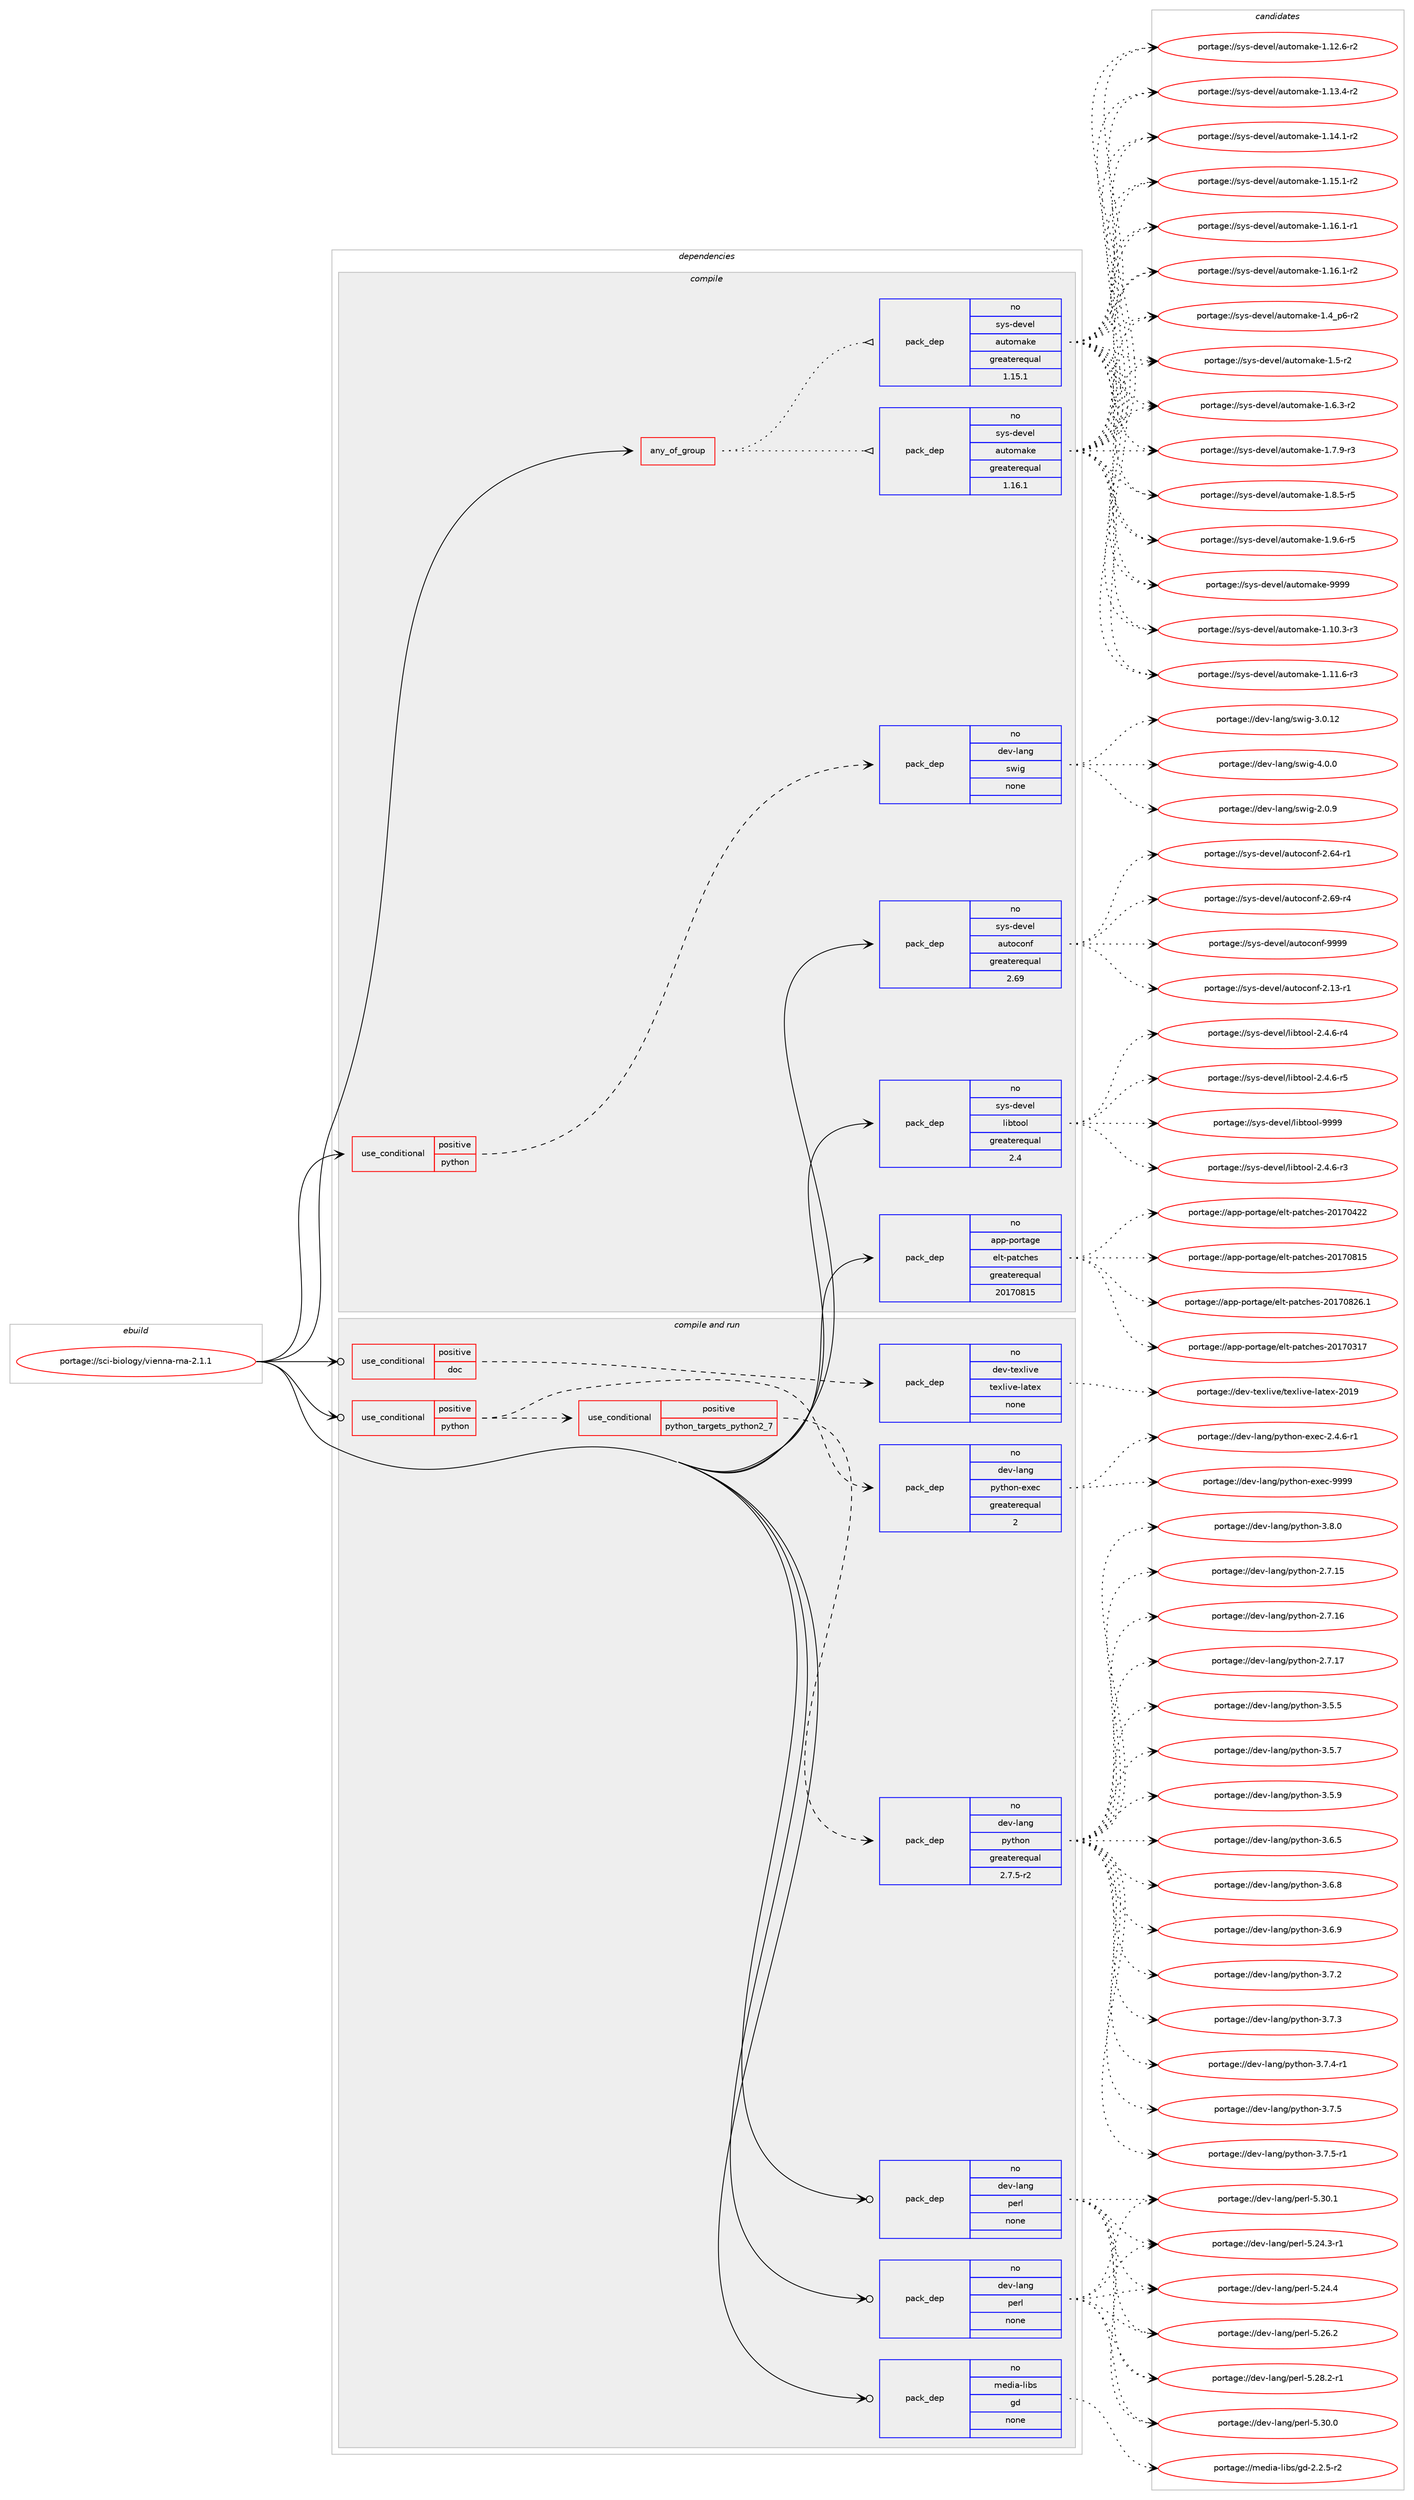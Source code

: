 digraph prolog {

# *************
# Graph options
# *************

newrank=true;
concentrate=true;
compound=true;
graph [rankdir=LR,fontname=Helvetica,fontsize=10,ranksep=1.5];#, ranksep=2.5, nodesep=0.2];
edge  [arrowhead=vee];
node  [fontname=Helvetica,fontsize=10];

# **********
# The ebuild
# **********

subgraph cluster_leftcol {
color=gray;
rank=same;
label=<<i>ebuild</i>>;
id [label="portage://sci-biology/vienna-rna-2.1.1", color=red, width=4, href="../sci-biology/vienna-rna-2.1.1.svg"];
}

# ****************
# The dependencies
# ****************

subgraph cluster_midcol {
color=gray;
label=<<i>dependencies</i>>;
subgraph cluster_compile {
fillcolor="#eeeeee";
style=filled;
label=<<i>compile</i>>;
subgraph any6299 {
dependency383885 [label=<<TABLE BORDER="0" CELLBORDER="1" CELLSPACING="0" CELLPADDING="4"><TR><TD CELLPADDING="10">any_of_group</TD></TR></TABLE>>, shape=none, color=red];subgraph pack282078 {
dependency383886 [label=<<TABLE BORDER="0" CELLBORDER="1" CELLSPACING="0" CELLPADDING="4" WIDTH="220"><TR><TD ROWSPAN="6" CELLPADDING="30">pack_dep</TD></TR><TR><TD WIDTH="110">no</TD></TR><TR><TD>sys-devel</TD></TR><TR><TD>automake</TD></TR><TR><TD>greaterequal</TD></TR><TR><TD>1.16.1</TD></TR></TABLE>>, shape=none, color=blue];
}
dependency383885:e -> dependency383886:w [weight=20,style="dotted",arrowhead="oinv"];
subgraph pack282079 {
dependency383887 [label=<<TABLE BORDER="0" CELLBORDER="1" CELLSPACING="0" CELLPADDING="4" WIDTH="220"><TR><TD ROWSPAN="6" CELLPADDING="30">pack_dep</TD></TR><TR><TD WIDTH="110">no</TD></TR><TR><TD>sys-devel</TD></TR><TR><TD>automake</TD></TR><TR><TD>greaterequal</TD></TR><TR><TD>1.15.1</TD></TR></TABLE>>, shape=none, color=blue];
}
dependency383885:e -> dependency383887:w [weight=20,style="dotted",arrowhead="oinv"];
}
id:e -> dependency383885:w [weight=20,style="solid",arrowhead="vee"];
subgraph cond95305 {
dependency383888 [label=<<TABLE BORDER="0" CELLBORDER="1" CELLSPACING="0" CELLPADDING="4"><TR><TD ROWSPAN="3" CELLPADDING="10">use_conditional</TD></TR><TR><TD>positive</TD></TR><TR><TD>python</TD></TR></TABLE>>, shape=none, color=red];
subgraph pack282080 {
dependency383889 [label=<<TABLE BORDER="0" CELLBORDER="1" CELLSPACING="0" CELLPADDING="4" WIDTH="220"><TR><TD ROWSPAN="6" CELLPADDING="30">pack_dep</TD></TR><TR><TD WIDTH="110">no</TD></TR><TR><TD>dev-lang</TD></TR><TR><TD>swig</TD></TR><TR><TD>none</TD></TR><TR><TD></TD></TR></TABLE>>, shape=none, color=blue];
}
dependency383888:e -> dependency383889:w [weight=20,style="dashed",arrowhead="vee"];
}
id:e -> dependency383888:w [weight=20,style="solid",arrowhead="vee"];
subgraph pack282081 {
dependency383890 [label=<<TABLE BORDER="0" CELLBORDER="1" CELLSPACING="0" CELLPADDING="4" WIDTH="220"><TR><TD ROWSPAN="6" CELLPADDING="30">pack_dep</TD></TR><TR><TD WIDTH="110">no</TD></TR><TR><TD>app-portage</TD></TR><TR><TD>elt-patches</TD></TR><TR><TD>greaterequal</TD></TR><TR><TD>20170815</TD></TR></TABLE>>, shape=none, color=blue];
}
id:e -> dependency383890:w [weight=20,style="solid",arrowhead="vee"];
subgraph pack282082 {
dependency383891 [label=<<TABLE BORDER="0" CELLBORDER="1" CELLSPACING="0" CELLPADDING="4" WIDTH="220"><TR><TD ROWSPAN="6" CELLPADDING="30">pack_dep</TD></TR><TR><TD WIDTH="110">no</TD></TR><TR><TD>sys-devel</TD></TR><TR><TD>autoconf</TD></TR><TR><TD>greaterequal</TD></TR><TR><TD>2.69</TD></TR></TABLE>>, shape=none, color=blue];
}
id:e -> dependency383891:w [weight=20,style="solid",arrowhead="vee"];
subgraph pack282083 {
dependency383892 [label=<<TABLE BORDER="0" CELLBORDER="1" CELLSPACING="0" CELLPADDING="4" WIDTH="220"><TR><TD ROWSPAN="6" CELLPADDING="30">pack_dep</TD></TR><TR><TD WIDTH="110">no</TD></TR><TR><TD>sys-devel</TD></TR><TR><TD>libtool</TD></TR><TR><TD>greaterequal</TD></TR><TR><TD>2.4</TD></TR></TABLE>>, shape=none, color=blue];
}
id:e -> dependency383892:w [weight=20,style="solid",arrowhead="vee"];
}
subgraph cluster_compileandrun {
fillcolor="#eeeeee";
style=filled;
label=<<i>compile and run</i>>;
subgraph cond95306 {
dependency383893 [label=<<TABLE BORDER="0" CELLBORDER="1" CELLSPACING="0" CELLPADDING="4"><TR><TD ROWSPAN="3" CELLPADDING="10">use_conditional</TD></TR><TR><TD>positive</TD></TR><TR><TD>doc</TD></TR></TABLE>>, shape=none, color=red];
subgraph pack282084 {
dependency383894 [label=<<TABLE BORDER="0" CELLBORDER="1" CELLSPACING="0" CELLPADDING="4" WIDTH="220"><TR><TD ROWSPAN="6" CELLPADDING="30">pack_dep</TD></TR><TR><TD WIDTH="110">no</TD></TR><TR><TD>dev-texlive</TD></TR><TR><TD>texlive-latex</TD></TR><TR><TD>none</TD></TR><TR><TD></TD></TR></TABLE>>, shape=none, color=blue];
}
dependency383893:e -> dependency383894:w [weight=20,style="dashed",arrowhead="vee"];
}
id:e -> dependency383893:w [weight=20,style="solid",arrowhead="odotvee"];
subgraph cond95307 {
dependency383895 [label=<<TABLE BORDER="0" CELLBORDER="1" CELLSPACING="0" CELLPADDING="4"><TR><TD ROWSPAN="3" CELLPADDING="10">use_conditional</TD></TR><TR><TD>positive</TD></TR><TR><TD>python</TD></TR></TABLE>>, shape=none, color=red];
subgraph cond95308 {
dependency383896 [label=<<TABLE BORDER="0" CELLBORDER="1" CELLSPACING="0" CELLPADDING="4"><TR><TD ROWSPAN="3" CELLPADDING="10">use_conditional</TD></TR><TR><TD>positive</TD></TR><TR><TD>python_targets_python2_7</TD></TR></TABLE>>, shape=none, color=red];
subgraph pack282085 {
dependency383897 [label=<<TABLE BORDER="0" CELLBORDER="1" CELLSPACING="0" CELLPADDING="4" WIDTH="220"><TR><TD ROWSPAN="6" CELLPADDING="30">pack_dep</TD></TR><TR><TD WIDTH="110">no</TD></TR><TR><TD>dev-lang</TD></TR><TR><TD>python</TD></TR><TR><TD>greaterequal</TD></TR><TR><TD>2.7.5-r2</TD></TR></TABLE>>, shape=none, color=blue];
}
dependency383896:e -> dependency383897:w [weight=20,style="dashed",arrowhead="vee"];
}
dependency383895:e -> dependency383896:w [weight=20,style="dashed",arrowhead="vee"];
subgraph pack282086 {
dependency383898 [label=<<TABLE BORDER="0" CELLBORDER="1" CELLSPACING="0" CELLPADDING="4" WIDTH="220"><TR><TD ROWSPAN="6" CELLPADDING="30">pack_dep</TD></TR><TR><TD WIDTH="110">no</TD></TR><TR><TD>dev-lang</TD></TR><TR><TD>python-exec</TD></TR><TR><TD>greaterequal</TD></TR><TR><TD>2</TD></TR></TABLE>>, shape=none, color=blue];
}
dependency383895:e -> dependency383898:w [weight=20,style="dashed",arrowhead="vee"];
}
id:e -> dependency383895:w [weight=20,style="solid",arrowhead="odotvee"];
subgraph pack282087 {
dependency383899 [label=<<TABLE BORDER="0" CELLBORDER="1" CELLSPACING="0" CELLPADDING="4" WIDTH="220"><TR><TD ROWSPAN="6" CELLPADDING="30">pack_dep</TD></TR><TR><TD WIDTH="110">no</TD></TR><TR><TD>dev-lang</TD></TR><TR><TD>perl</TD></TR><TR><TD>none</TD></TR><TR><TD></TD></TR></TABLE>>, shape=none, color=blue];
}
id:e -> dependency383899:w [weight=20,style="solid",arrowhead="odotvee"];
subgraph pack282088 {
dependency383900 [label=<<TABLE BORDER="0" CELLBORDER="1" CELLSPACING="0" CELLPADDING="4" WIDTH="220"><TR><TD ROWSPAN="6" CELLPADDING="30">pack_dep</TD></TR><TR><TD WIDTH="110">no</TD></TR><TR><TD>dev-lang</TD></TR><TR><TD>perl</TD></TR><TR><TD>none</TD></TR><TR><TD></TD></TR></TABLE>>, shape=none, color=blue];
}
id:e -> dependency383900:w [weight=20,style="solid",arrowhead="odotvee"];
subgraph pack282089 {
dependency383901 [label=<<TABLE BORDER="0" CELLBORDER="1" CELLSPACING="0" CELLPADDING="4" WIDTH="220"><TR><TD ROWSPAN="6" CELLPADDING="30">pack_dep</TD></TR><TR><TD WIDTH="110">no</TD></TR><TR><TD>media-libs</TD></TR><TR><TD>gd</TD></TR><TR><TD>none</TD></TR><TR><TD></TD></TR></TABLE>>, shape=none, color=blue];
}
id:e -> dependency383901:w [weight=20,style="solid",arrowhead="odotvee"];
}
subgraph cluster_run {
fillcolor="#eeeeee";
style=filled;
label=<<i>run</i>>;
}
}

# **************
# The candidates
# **************

subgraph cluster_choices {
rank=same;
color=gray;
label=<<i>candidates</i>>;

subgraph choice282078 {
color=black;
nodesep=1;
choiceportage11512111545100101118101108479711711611110997107101454946494846514511451 [label="portage://sys-devel/automake-1.10.3-r3", color=red, width=4,href="../sys-devel/automake-1.10.3-r3.svg"];
choiceportage11512111545100101118101108479711711611110997107101454946494946544511451 [label="portage://sys-devel/automake-1.11.6-r3", color=red, width=4,href="../sys-devel/automake-1.11.6-r3.svg"];
choiceportage11512111545100101118101108479711711611110997107101454946495046544511450 [label="portage://sys-devel/automake-1.12.6-r2", color=red, width=4,href="../sys-devel/automake-1.12.6-r2.svg"];
choiceportage11512111545100101118101108479711711611110997107101454946495146524511450 [label="portage://sys-devel/automake-1.13.4-r2", color=red, width=4,href="../sys-devel/automake-1.13.4-r2.svg"];
choiceportage11512111545100101118101108479711711611110997107101454946495246494511450 [label="portage://sys-devel/automake-1.14.1-r2", color=red, width=4,href="../sys-devel/automake-1.14.1-r2.svg"];
choiceportage11512111545100101118101108479711711611110997107101454946495346494511450 [label="portage://sys-devel/automake-1.15.1-r2", color=red, width=4,href="../sys-devel/automake-1.15.1-r2.svg"];
choiceportage11512111545100101118101108479711711611110997107101454946495446494511449 [label="portage://sys-devel/automake-1.16.1-r1", color=red, width=4,href="../sys-devel/automake-1.16.1-r1.svg"];
choiceportage11512111545100101118101108479711711611110997107101454946495446494511450 [label="portage://sys-devel/automake-1.16.1-r2", color=red, width=4,href="../sys-devel/automake-1.16.1-r2.svg"];
choiceportage115121115451001011181011084797117116111109971071014549465295112544511450 [label="portage://sys-devel/automake-1.4_p6-r2", color=red, width=4,href="../sys-devel/automake-1.4_p6-r2.svg"];
choiceportage11512111545100101118101108479711711611110997107101454946534511450 [label="portage://sys-devel/automake-1.5-r2", color=red, width=4,href="../sys-devel/automake-1.5-r2.svg"];
choiceportage115121115451001011181011084797117116111109971071014549465446514511450 [label="portage://sys-devel/automake-1.6.3-r2", color=red, width=4,href="../sys-devel/automake-1.6.3-r2.svg"];
choiceportage115121115451001011181011084797117116111109971071014549465546574511451 [label="portage://sys-devel/automake-1.7.9-r3", color=red, width=4,href="../sys-devel/automake-1.7.9-r3.svg"];
choiceportage115121115451001011181011084797117116111109971071014549465646534511453 [label="portage://sys-devel/automake-1.8.5-r5", color=red, width=4,href="../sys-devel/automake-1.8.5-r5.svg"];
choiceportage115121115451001011181011084797117116111109971071014549465746544511453 [label="portage://sys-devel/automake-1.9.6-r5", color=red, width=4,href="../sys-devel/automake-1.9.6-r5.svg"];
choiceportage115121115451001011181011084797117116111109971071014557575757 [label="portage://sys-devel/automake-9999", color=red, width=4,href="../sys-devel/automake-9999.svg"];
dependency383886:e -> choiceportage11512111545100101118101108479711711611110997107101454946494846514511451:w [style=dotted,weight="100"];
dependency383886:e -> choiceportage11512111545100101118101108479711711611110997107101454946494946544511451:w [style=dotted,weight="100"];
dependency383886:e -> choiceportage11512111545100101118101108479711711611110997107101454946495046544511450:w [style=dotted,weight="100"];
dependency383886:e -> choiceportage11512111545100101118101108479711711611110997107101454946495146524511450:w [style=dotted,weight="100"];
dependency383886:e -> choiceportage11512111545100101118101108479711711611110997107101454946495246494511450:w [style=dotted,weight="100"];
dependency383886:e -> choiceportage11512111545100101118101108479711711611110997107101454946495346494511450:w [style=dotted,weight="100"];
dependency383886:e -> choiceportage11512111545100101118101108479711711611110997107101454946495446494511449:w [style=dotted,weight="100"];
dependency383886:e -> choiceportage11512111545100101118101108479711711611110997107101454946495446494511450:w [style=dotted,weight="100"];
dependency383886:e -> choiceportage115121115451001011181011084797117116111109971071014549465295112544511450:w [style=dotted,weight="100"];
dependency383886:e -> choiceportage11512111545100101118101108479711711611110997107101454946534511450:w [style=dotted,weight="100"];
dependency383886:e -> choiceportage115121115451001011181011084797117116111109971071014549465446514511450:w [style=dotted,weight="100"];
dependency383886:e -> choiceportage115121115451001011181011084797117116111109971071014549465546574511451:w [style=dotted,weight="100"];
dependency383886:e -> choiceportage115121115451001011181011084797117116111109971071014549465646534511453:w [style=dotted,weight="100"];
dependency383886:e -> choiceportage115121115451001011181011084797117116111109971071014549465746544511453:w [style=dotted,weight="100"];
dependency383886:e -> choiceportage115121115451001011181011084797117116111109971071014557575757:w [style=dotted,weight="100"];
}
subgraph choice282079 {
color=black;
nodesep=1;
choiceportage11512111545100101118101108479711711611110997107101454946494846514511451 [label="portage://sys-devel/automake-1.10.3-r3", color=red, width=4,href="../sys-devel/automake-1.10.3-r3.svg"];
choiceportage11512111545100101118101108479711711611110997107101454946494946544511451 [label="portage://sys-devel/automake-1.11.6-r3", color=red, width=4,href="../sys-devel/automake-1.11.6-r3.svg"];
choiceportage11512111545100101118101108479711711611110997107101454946495046544511450 [label="portage://sys-devel/automake-1.12.6-r2", color=red, width=4,href="../sys-devel/automake-1.12.6-r2.svg"];
choiceportage11512111545100101118101108479711711611110997107101454946495146524511450 [label="portage://sys-devel/automake-1.13.4-r2", color=red, width=4,href="../sys-devel/automake-1.13.4-r2.svg"];
choiceportage11512111545100101118101108479711711611110997107101454946495246494511450 [label="portage://sys-devel/automake-1.14.1-r2", color=red, width=4,href="../sys-devel/automake-1.14.1-r2.svg"];
choiceportage11512111545100101118101108479711711611110997107101454946495346494511450 [label="portage://sys-devel/automake-1.15.1-r2", color=red, width=4,href="../sys-devel/automake-1.15.1-r2.svg"];
choiceportage11512111545100101118101108479711711611110997107101454946495446494511449 [label="portage://sys-devel/automake-1.16.1-r1", color=red, width=4,href="../sys-devel/automake-1.16.1-r1.svg"];
choiceportage11512111545100101118101108479711711611110997107101454946495446494511450 [label="portage://sys-devel/automake-1.16.1-r2", color=red, width=4,href="../sys-devel/automake-1.16.1-r2.svg"];
choiceportage115121115451001011181011084797117116111109971071014549465295112544511450 [label="portage://sys-devel/automake-1.4_p6-r2", color=red, width=4,href="../sys-devel/automake-1.4_p6-r2.svg"];
choiceportage11512111545100101118101108479711711611110997107101454946534511450 [label="portage://sys-devel/automake-1.5-r2", color=red, width=4,href="../sys-devel/automake-1.5-r2.svg"];
choiceportage115121115451001011181011084797117116111109971071014549465446514511450 [label="portage://sys-devel/automake-1.6.3-r2", color=red, width=4,href="../sys-devel/automake-1.6.3-r2.svg"];
choiceportage115121115451001011181011084797117116111109971071014549465546574511451 [label="portage://sys-devel/automake-1.7.9-r3", color=red, width=4,href="../sys-devel/automake-1.7.9-r3.svg"];
choiceportage115121115451001011181011084797117116111109971071014549465646534511453 [label="portage://sys-devel/automake-1.8.5-r5", color=red, width=4,href="../sys-devel/automake-1.8.5-r5.svg"];
choiceportage115121115451001011181011084797117116111109971071014549465746544511453 [label="portage://sys-devel/automake-1.9.6-r5", color=red, width=4,href="../sys-devel/automake-1.9.6-r5.svg"];
choiceportage115121115451001011181011084797117116111109971071014557575757 [label="portage://sys-devel/automake-9999", color=red, width=4,href="../sys-devel/automake-9999.svg"];
dependency383887:e -> choiceportage11512111545100101118101108479711711611110997107101454946494846514511451:w [style=dotted,weight="100"];
dependency383887:e -> choiceportage11512111545100101118101108479711711611110997107101454946494946544511451:w [style=dotted,weight="100"];
dependency383887:e -> choiceportage11512111545100101118101108479711711611110997107101454946495046544511450:w [style=dotted,weight="100"];
dependency383887:e -> choiceportage11512111545100101118101108479711711611110997107101454946495146524511450:w [style=dotted,weight="100"];
dependency383887:e -> choiceportage11512111545100101118101108479711711611110997107101454946495246494511450:w [style=dotted,weight="100"];
dependency383887:e -> choiceportage11512111545100101118101108479711711611110997107101454946495346494511450:w [style=dotted,weight="100"];
dependency383887:e -> choiceportage11512111545100101118101108479711711611110997107101454946495446494511449:w [style=dotted,weight="100"];
dependency383887:e -> choiceportage11512111545100101118101108479711711611110997107101454946495446494511450:w [style=dotted,weight="100"];
dependency383887:e -> choiceportage115121115451001011181011084797117116111109971071014549465295112544511450:w [style=dotted,weight="100"];
dependency383887:e -> choiceportage11512111545100101118101108479711711611110997107101454946534511450:w [style=dotted,weight="100"];
dependency383887:e -> choiceportage115121115451001011181011084797117116111109971071014549465446514511450:w [style=dotted,weight="100"];
dependency383887:e -> choiceportage115121115451001011181011084797117116111109971071014549465546574511451:w [style=dotted,weight="100"];
dependency383887:e -> choiceportage115121115451001011181011084797117116111109971071014549465646534511453:w [style=dotted,weight="100"];
dependency383887:e -> choiceportage115121115451001011181011084797117116111109971071014549465746544511453:w [style=dotted,weight="100"];
dependency383887:e -> choiceportage115121115451001011181011084797117116111109971071014557575757:w [style=dotted,weight="100"];
}
subgraph choice282080 {
color=black;
nodesep=1;
choiceportage100101118451089711010347115119105103455046484657 [label="portage://dev-lang/swig-2.0.9", color=red, width=4,href="../dev-lang/swig-2.0.9.svg"];
choiceportage10010111845108971101034711511910510345514648464950 [label="portage://dev-lang/swig-3.0.12", color=red, width=4,href="../dev-lang/swig-3.0.12.svg"];
choiceportage100101118451089711010347115119105103455246484648 [label="portage://dev-lang/swig-4.0.0", color=red, width=4,href="../dev-lang/swig-4.0.0.svg"];
dependency383889:e -> choiceportage100101118451089711010347115119105103455046484657:w [style=dotted,weight="100"];
dependency383889:e -> choiceportage10010111845108971101034711511910510345514648464950:w [style=dotted,weight="100"];
dependency383889:e -> choiceportage100101118451089711010347115119105103455246484648:w [style=dotted,weight="100"];
}
subgraph choice282081 {
color=black;
nodesep=1;
choiceportage97112112451121111141169710310147101108116451129711699104101115455048495548514955 [label="portage://app-portage/elt-patches-20170317", color=red, width=4,href="../app-portage/elt-patches-20170317.svg"];
choiceportage97112112451121111141169710310147101108116451129711699104101115455048495548525050 [label="portage://app-portage/elt-patches-20170422", color=red, width=4,href="../app-portage/elt-patches-20170422.svg"];
choiceportage97112112451121111141169710310147101108116451129711699104101115455048495548564953 [label="portage://app-portage/elt-patches-20170815", color=red, width=4,href="../app-portage/elt-patches-20170815.svg"];
choiceportage971121124511211111411697103101471011081164511297116991041011154550484955485650544649 [label="portage://app-portage/elt-patches-20170826.1", color=red, width=4,href="../app-portage/elt-patches-20170826.1.svg"];
dependency383890:e -> choiceportage97112112451121111141169710310147101108116451129711699104101115455048495548514955:w [style=dotted,weight="100"];
dependency383890:e -> choiceportage97112112451121111141169710310147101108116451129711699104101115455048495548525050:w [style=dotted,weight="100"];
dependency383890:e -> choiceportage97112112451121111141169710310147101108116451129711699104101115455048495548564953:w [style=dotted,weight="100"];
dependency383890:e -> choiceportage971121124511211111411697103101471011081164511297116991041011154550484955485650544649:w [style=dotted,weight="100"];
}
subgraph choice282082 {
color=black;
nodesep=1;
choiceportage1151211154510010111810110847971171161119911111010245504649514511449 [label="portage://sys-devel/autoconf-2.13-r1", color=red, width=4,href="../sys-devel/autoconf-2.13-r1.svg"];
choiceportage1151211154510010111810110847971171161119911111010245504654524511449 [label="portage://sys-devel/autoconf-2.64-r1", color=red, width=4,href="../sys-devel/autoconf-2.64-r1.svg"];
choiceportage1151211154510010111810110847971171161119911111010245504654574511452 [label="portage://sys-devel/autoconf-2.69-r4", color=red, width=4,href="../sys-devel/autoconf-2.69-r4.svg"];
choiceportage115121115451001011181011084797117116111991111101024557575757 [label="portage://sys-devel/autoconf-9999", color=red, width=4,href="../sys-devel/autoconf-9999.svg"];
dependency383891:e -> choiceportage1151211154510010111810110847971171161119911111010245504649514511449:w [style=dotted,weight="100"];
dependency383891:e -> choiceportage1151211154510010111810110847971171161119911111010245504654524511449:w [style=dotted,weight="100"];
dependency383891:e -> choiceportage1151211154510010111810110847971171161119911111010245504654574511452:w [style=dotted,weight="100"];
dependency383891:e -> choiceportage115121115451001011181011084797117116111991111101024557575757:w [style=dotted,weight="100"];
}
subgraph choice282083 {
color=black;
nodesep=1;
choiceportage1151211154510010111810110847108105981161111111084550465246544511451 [label="portage://sys-devel/libtool-2.4.6-r3", color=red, width=4,href="../sys-devel/libtool-2.4.6-r3.svg"];
choiceportage1151211154510010111810110847108105981161111111084550465246544511452 [label="portage://sys-devel/libtool-2.4.6-r4", color=red, width=4,href="../sys-devel/libtool-2.4.6-r4.svg"];
choiceportage1151211154510010111810110847108105981161111111084550465246544511453 [label="portage://sys-devel/libtool-2.4.6-r5", color=red, width=4,href="../sys-devel/libtool-2.4.6-r5.svg"];
choiceportage1151211154510010111810110847108105981161111111084557575757 [label="portage://sys-devel/libtool-9999", color=red, width=4,href="../sys-devel/libtool-9999.svg"];
dependency383892:e -> choiceportage1151211154510010111810110847108105981161111111084550465246544511451:w [style=dotted,weight="100"];
dependency383892:e -> choiceportage1151211154510010111810110847108105981161111111084550465246544511452:w [style=dotted,weight="100"];
dependency383892:e -> choiceportage1151211154510010111810110847108105981161111111084550465246544511453:w [style=dotted,weight="100"];
dependency383892:e -> choiceportage1151211154510010111810110847108105981161111111084557575757:w [style=dotted,weight="100"];
}
subgraph choice282084 {
color=black;
nodesep=1;
choiceportage100101118451161011201081051181014711610112010810511810145108971161011204550484957 [label="portage://dev-texlive/texlive-latex-2019", color=red, width=4,href="../dev-texlive/texlive-latex-2019.svg"];
dependency383894:e -> choiceportage100101118451161011201081051181014711610112010810511810145108971161011204550484957:w [style=dotted,weight="100"];
}
subgraph choice282085 {
color=black;
nodesep=1;
choiceportage10010111845108971101034711212111610411111045504655464953 [label="portage://dev-lang/python-2.7.15", color=red, width=4,href="../dev-lang/python-2.7.15.svg"];
choiceportage10010111845108971101034711212111610411111045504655464954 [label="portage://dev-lang/python-2.7.16", color=red, width=4,href="../dev-lang/python-2.7.16.svg"];
choiceportage10010111845108971101034711212111610411111045504655464955 [label="portage://dev-lang/python-2.7.17", color=red, width=4,href="../dev-lang/python-2.7.17.svg"];
choiceportage100101118451089711010347112121116104111110455146534653 [label="portage://dev-lang/python-3.5.5", color=red, width=4,href="../dev-lang/python-3.5.5.svg"];
choiceportage100101118451089711010347112121116104111110455146534655 [label="portage://dev-lang/python-3.5.7", color=red, width=4,href="../dev-lang/python-3.5.7.svg"];
choiceportage100101118451089711010347112121116104111110455146534657 [label="portage://dev-lang/python-3.5.9", color=red, width=4,href="../dev-lang/python-3.5.9.svg"];
choiceportage100101118451089711010347112121116104111110455146544653 [label="portage://dev-lang/python-3.6.5", color=red, width=4,href="../dev-lang/python-3.6.5.svg"];
choiceportage100101118451089711010347112121116104111110455146544656 [label="portage://dev-lang/python-3.6.8", color=red, width=4,href="../dev-lang/python-3.6.8.svg"];
choiceportage100101118451089711010347112121116104111110455146544657 [label="portage://dev-lang/python-3.6.9", color=red, width=4,href="../dev-lang/python-3.6.9.svg"];
choiceportage100101118451089711010347112121116104111110455146554650 [label="portage://dev-lang/python-3.7.2", color=red, width=4,href="../dev-lang/python-3.7.2.svg"];
choiceportage100101118451089711010347112121116104111110455146554651 [label="portage://dev-lang/python-3.7.3", color=red, width=4,href="../dev-lang/python-3.7.3.svg"];
choiceportage1001011184510897110103471121211161041111104551465546524511449 [label="portage://dev-lang/python-3.7.4-r1", color=red, width=4,href="../dev-lang/python-3.7.4-r1.svg"];
choiceportage100101118451089711010347112121116104111110455146554653 [label="portage://dev-lang/python-3.7.5", color=red, width=4,href="../dev-lang/python-3.7.5.svg"];
choiceportage1001011184510897110103471121211161041111104551465546534511449 [label="portage://dev-lang/python-3.7.5-r1", color=red, width=4,href="../dev-lang/python-3.7.5-r1.svg"];
choiceportage100101118451089711010347112121116104111110455146564648 [label="portage://dev-lang/python-3.8.0", color=red, width=4,href="../dev-lang/python-3.8.0.svg"];
dependency383897:e -> choiceportage10010111845108971101034711212111610411111045504655464953:w [style=dotted,weight="100"];
dependency383897:e -> choiceportage10010111845108971101034711212111610411111045504655464954:w [style=dotted,weight="100"];
dependency383897:e -> choiceportage10010111845108971101034711212111610411111045504655464955:w [style=dotted,weight="100"];
dependency383897:e -> choiceportage100101118451089711010347112121116104111110455146534653:w [style=dotted,weight="100"];
dependency383897:e -> choiceportage100101118451089711010347112121116104111110455146534655:w [style=dotted,weight="100"];
dependency383897:e -> choiceportage100101118451089711010347112121116104111110455146534657:w [style=dotted,weight="100"];
dependency383897:e -> choiceportage100101118451089711010347112121116104111110455146544653:w [style=dotted,weight="100"];
dependency383897:e -> choiceportage100101118451089711010347112121116104111110455146544656:w [style=dotted,weight="100"];
dependency383897:e -> choiceportage100101118451089711010347112121116104111110455146544657:w [style=dotted,weight="100"];
dependency383897:e -> choiceportage100101118451089711010347112121116104111110455146554650:w [style=dotted,weight="100"];
dependency383897:e -> choiceportage100101118451089711010347112121116104111110455146554651:w [style=dotted,weight="100"];
dependency383897:e -> choiceportage1001011184510897110103471121211161041111104551465546524511449:w [style=dotted,weight="100"];
dependency383897:e -> choiceportage100101118451089711010347112121116104111110455146554653:w [style=dotted,weight="100"];
dependency383897:e -> choiceportage1001011184510897110103471121211161041111104551465546534511449:w [style=dotted,weight="100"];
dependency383897:e -> choiceportage100101118451089711010347112121116104111110455146564648:w [style=dotted,weight="100"];
}
subgraph choice282086 {
color=black;
nodesep=1;
choiceportage10010111845108971101034711212111610411111045101120101994550465246544511449 [label="portage://dev-lang/python-exec-2.4.6-r1", color=red, width=4,href="../dev-lang/python-exec-2.4.6-r1.svg"];
choiceportage10010111845108971101034711212111610411111045101120101994557575757 [label="portage://dev-lang/python-exec-9999", color=red, width=4,href="../dev-lang/python-exec-9999.svg"];
dependency383898:e -> choiceportage10010111845108971101034711212111610411111045101120101994550465246544511449:w [style=dotted,weight="100"];
dependency383898:e -> choiceportage10010111845108971101034711212111610411111045101120101994557575757:w [style=dotted,weight="100"];
}
subgraph choice282087 {
color=black;
nodesep=1;
choiceportage100101118451089711010347112101114108455346505246514511449 [label="portage://dev-lang/perl-5.24.3-r1", color=red, width=4,href="../dev-lang/perl-5.24.3-r1.svg"];
choiceportage10010111845108971101034711210111410845534650524652 [label="portage://dev-lang/perl-5.24.4", color=red, width=4,href="../dev-lang/perl-5.24.4.svg"];
choiceportage10010111845108971101034711210111410845534650544650 [label="portage://dev-lang/perl-5.26.2", color=red, width=4,href="../dev-lang/perl-5.26.2.svg"];
choiceportage100101118451089711010347112101114108455346505646504511449 [label="portage://dev-lang/perl-5.28.2-r1", color=red, width=4,href="../dev-lang/perl-5.28.2-r1.svg"];
choiceportage10010111845108971101034711210111410845534651484648 [label="portage://dev-lang/perl-5.30.0", color=red, width=4,href="../dev-lang/perl-5.30.0.svg"];
choiceportage10010111845108971101034711210111410845534651484649 [label="portage://dev-lang/perl-5.30.1", color=red, width=4,href="../dev-lang/perl-5.30.1.svg"];
dependency383899:e -> choiceportage100101118451089711010347112101114108455346505246514511449:w [style=dotted,weight="100"];
dependency383899:e -> choiceportage10010111845108971101034711210111410845534650524652:w [style=dotted,weight="100"];
dependency383899:e -> choiceportage10010111845108971101034711210111410845534650544650:w [style=dotted,weight="100"];
dependency383899:e -> choiceportage100101118451089711010347112101114108455346505646504511449:w [style=dotted,weight="100"];
dependency383899:e -> choiceportage10010111845108971101034711210111410845534651484648:w [style=dotted,weight="100"];
dependency383899:e -> choiceportage10010111845108971101034711210111410845534651484649:w [style=dotted,weight="100"];
}
subgraph choice282088 {
color=black;
nodesep=1;
choiceportage100101118451089711010347112101114108455346505246514511449 [label="portage://dev-lang/perl-5.24.3-r1", color=red, width=4,href="../dev-lang/perl-5.24.3-r1.svg"];
choiceportage10010111845108971101034711210111410845534650524652 [label="portage://dev-lang/perl-5.24.4", color=red, width=4,href="../dev-lang/perl-5.24.4.svg"];
choiceportage10010111845108971101034711210111410845534650544650 [label="portage://dev-lang/perl-5.26.2", color=red, width=4,href="../dev-lang/perl-5.26.2.svg"];
choiceportage100101118451089711010347112101114108455346505646504511449 [label="portage://dev-lang/perl-5.28.2-r1", color=red, width=4,href="../dev-lang/perl-5.28.2-r1.svg"];
choiceportage10010111845108971101034711210111410845534651484648 [label="portage://dev-lang/perl-5.30.0", color=red, width=4,href="../dev-lang/perl-5.30.0.svg"];
choiceportage10010111845108971101034711210111410845534651484649 [label="portage://dev-lang/perl-5.30.1", color=red, width=4,href="../dev-lang/perl-5.30.1.svg"];
dependency383900:e -> choiceportage100101118451089711010347112101114108455346505246514511449:w [style=dotted,weight="100"];
dependency383900:e -> choiceportage10010111845108971101034711210111410845534650524652:w [style=dotted,weight="100"];
dependency383900:e -> choiceportage10010111845108971101034711210111410845534650544650:w [style=dotted,weight="100"];
dependency383900:e -> choiceportage100101118451089711010347112101114108455346505646504511449:w [style=dotted,weight="100"];
dependency383900:e -> choiceportage10010111845108971101034711210111410845534651484648:w [style=dotted,weight="100"];
dependency383900:e -> choiceportage10010111845108971101034711210111410845534651484649:w [style=dotted,weight="100"];
}
subgraph choice282089 {
color=black;
nodesep=1;
choiceportage109101100105974510810598115471031004550465046534511450 [label="portage://media-libs/gd-2.2.5-r2", color=red, width=4,href="../media-libs/gd-2.2.5-r2.svg"];
dependency383901:e -> choiceportage109101100105974510810598115471031004550465046534511450:w [style=dotted,weight="100"];
}
}

}
